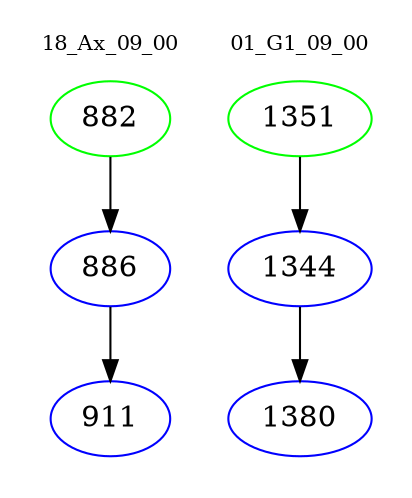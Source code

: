 digraph{
subgraph cluster_0 {
color = white
label = "18_Ax_09_00";
fontsize=10;
T0_882 [label="882", color="green"]
T0_882 -> T0_886 [color="black"]
T0_886 [label="886", color="blue"]
T0_886 -> T0_911 [color="black"]
T0_911 [label="911", color="blue"]
}
subgraph cluster_1 {
color = white
label = "01_G1_09_00";
fontsize=10;
T1_1351 [label="1351", color="green"]
T1_1351 -> T1_1344 [color="black"]
T1_1344 [label="1344", color="blue"]
T1_1344 -> T1_1380 [color="black"]
T1_1380 [label="1380", color="blue"]
}
}

